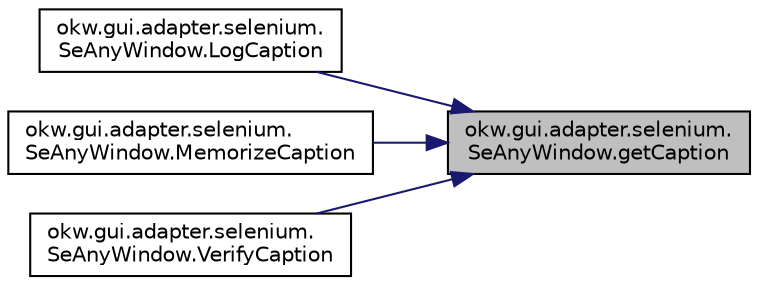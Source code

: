 digraph "okw.gui.adapter.selenium.SeAnyWindow.getCaption"
{
 // INTERACTIVE_SVG=YES
 // LATEX_PDF_SIZE
  edge [fontname="Helvetica",fontsize="10",labelfontname="Helvetica",labelfontsize="10"];
  node [fontname="Helvetica",fontsize="10",shape=record];
  rankdir="RL";
  Node37 [label="okw.gui.adapter.selenium.\lSeAnyWindow.getCaption",height=0.2,width=0.4,color="black", fillcolor="grey75", style="filled", fontcolor="black",tooltip="Ermittelt den textuellen Inhalt der Überschrift eines HTML-Tags anhand des Attributee \"textContent\"."];
  Node37 -> Node38 [dir="back",color="midnightblue",fontsize="10",style="solid",fontname="Helvetica"];
  Node38 [label="okw.gui.adapter.selenium.\lSeAnyWindow.LogCaption",height=0.2,width=0.4,color="black", fillcolor="white", style="filled",URL="$classokw_1_1gui_1_1adapter_1_1selenium_1_1_se_any_window.html#a592cca9ca404042c076ba6e114daf31d",tooltip="Ermittelt den textuellen Inhalt der Beschriftung (Caption)."];
  Node37 -> Node39 [dir="back",color="midnightblue",fontsize="10",style="solid",fontname="Helvetica"];
  Node39 [label="okw.gui.adapter.selenium.\lSeAnyWindow.MemorizeCaption",height=0.2,width=0.4,color="black", fillcolor="white", style="filled",URL="$classokw_1_1gui_1_1adapter_1_1selenium_1_1_se_any_window.html#a79fed120f45d576a1e34bba8c3936f0a",tooltip="Ermittelt den textuellen Inhalt des Caption/Überschrift für das Schlüsselwort MerkeWert."];
  Node37 -> Node40 [dir="back",color="midnightblue",fontsize="10",style="solid",fontname="Helvetica"];
  Node40 [label="okw.gui.adapter.selenium.\lSeAnyWindow.VerifyCaption",height=0.2,width=0.4,color="black", fillcolor="white", style="filled",URL="$classokw_1_1gui_1_1adapter_1_1selenium_1_1_se_any_window.html#a9ad73167da71aa8082d826f9d84ef288",tooltip="Ermittelt den textuellen Inhalt des ToolTips für Prüfewert."];
}
